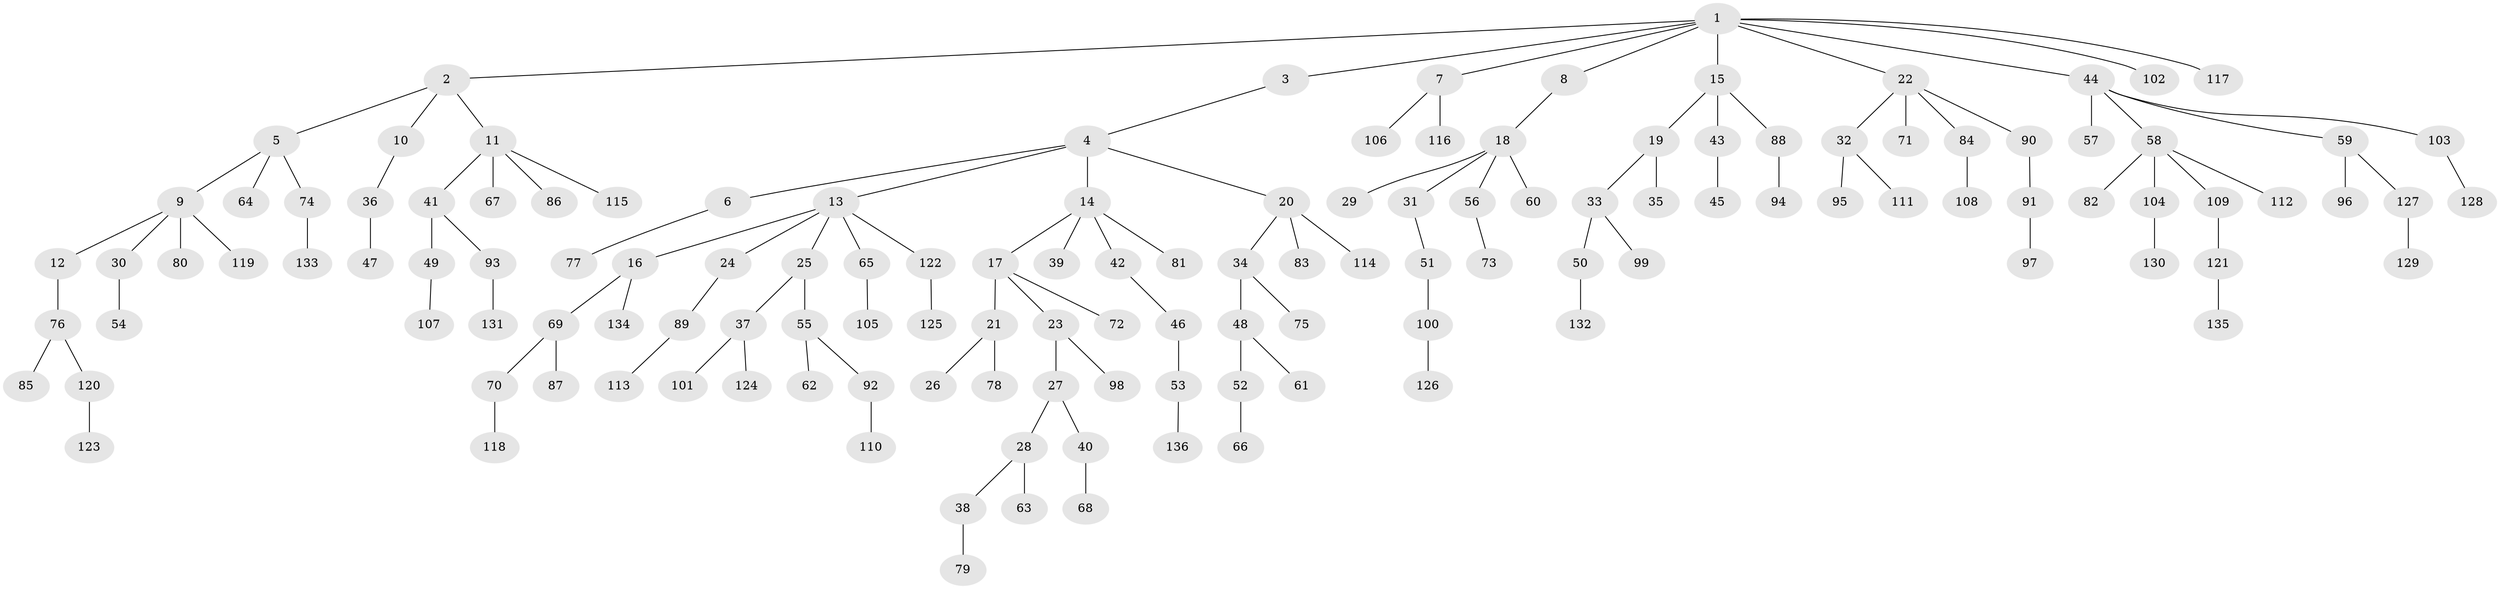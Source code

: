 // coarse degree distribution, {11: 0.025, 5: 0.025, 3: 0.1, 1: 0.7, 4: 0.075, 6: 0.025, 2: 0.05}
// Generated by graph-tools (version 1.1) at 2025/19/03/04/25 18:19:16]
// undirected, 136 vertices, 135 edges
graph export_dot {
graph [start="1"]
  node [color=gray90,style=filled];
  1;
  2;
  3;
  4;
  5;
  6;
  7;
  8;
  9;
  10;
  11;
  12;
  13;
  14;
  15;
  16;
  17;
  18;
  19;
  20;
  21;
  22;
  23;
  24;
  25;
  26;
  27;
  28;
  29;
  30;
  31;
  32;
  33;
  34;
  35;
  36;
  37;
  38;
  39;
  40;
  41;
  42;
  43;
  44;
  45;
  46;
  47;
  48;
  49;
  50;
  51;
  52;
  53;
  54;
  55;
  56;
  57;
  58;
  59;
  60;
  61;
  62;
  63;
  64;
  65;
  66;
  67;
  68;
  69;
  70;
  71;
  72;
  73;
  74;
  75;
  76;
  77;
  78;
  79;
  80;
  81;
  82;
  83;
  84;
  85;
  86;
  87;
  88;
  89;
  90;
  91;
  92;
  93;
  94;
  95;
  96;
  97;
  98;
  99;
  100;
  101;
  102;
  103;
  104;
  105;
  106;
  107;
  108;
  109;
  110;
  111;
  112;
  113;
  114;
  115;
  116;
  117;
  118;
  119;
  120;
  121;
  122;
  123;
  124;
  125;
  126;
  127;
  128;
  129;
  130;
  131;
  132;
  133;
  134;
  135;
  136;
  1 -- 2;
  1 -- 3;
  1 -- 7;
  1 -- 8;
  1 -- 15;
  1 -- 22;
  1 -- 44;
  1 -- 102;
  1 -- 117;
  2 -- 5;
  2 -- 10;
  2 -- 11;
  3 -- 4;
  4 -- 6;
  4 -- 13;
  4 -- 14;
  4 -- 20;
  5 -- 9;
  5 -- 64;
  5 -- 74;
  6 -- 77;
  7 -- 106;
  7 -- 116;
  8 -- 18;
  9 -- 12;
  9 -- 30;
  9 -- 80;
  9 -- 119;
  10 -- 36;
  11 -- 41;
  11 -- 67;
  11 -- 86;
  11 -- 115;
  12 -- 76;
  13 -- 16;
  13 -- 24;
  13 -- 25;
  13 -- 65;
  13 -- 122;
  14 -- 17;
  14 -- 39;
  14 -- 42;
  14 -- 81;
  15 -- 19;
  15 -- 43;
  15 -- 88;
  16 -- 69;
  16 -- 134;
  17 -- 21;
  17 -- 23;
  17 -- 72;
  18 -- 29;
  18 -- 31;
  18 -- 56;
  18 -- 60;
  19 -- 33;
  19 -- 35;
  20 -- 34;
  20 -- 83;
  20 -- 114;
  21 -- 26;
  21 -- 78;
  22 -- 32;
  22 -- 71;
  22 -- 84;
  22 -- 90;
  23 -- 27;
  23 -- 98;
  24 -- 89;
  25 -- 37;
  25 -- 55;
  27 -- 28;
  27 -- 40;
  28 -- 38;
  28 -- 63;
  30 -- 54;
  31 -- 51;
  32 -- 95;
  32 -- 111;
  33 -- 50;
  33 -- 99;
  34 -- 48;
  34 -- 75;
  36 -- 47;
  37 -- 101;
  37 -- 124;
  38 -- 79;
  40 -- 68;
  41 -- 49;
  41 -- 93;
  42 -- 46;
  43 -- 45;
  44 -- 57;
  44 -- 58;
  44 -- 59;
  44 -- 103;
  46 -- 53;
  48 -- 52;
  48 -- 61;
  49 -- 107;
  50 -- 132;
  51 -- 100;
  52 -- 66;
  53 -- 136;
  55 -- 62;
  55 -- 92;
  56 -- 73;
  58 -- 82;
  58 -- 104;
  58 -- 109;
  58 -- 112;
  59 -- 96;
  59 -- 127;
  65 -- 105;
  69 -- 70;
  69 -- 87;
  70 -- 118;
  74 -- 133;
  76 -- 85;
  76 -- 120;
  84 -- 108;
  88 -- 94;
  89 -- 113;
  90 -- 91;
  91 -- 97;
  92 -- 110;
  93 -- 131;
  100 -- 126;
  103 -- 128;
  104 -- 130;
  109 -- 121;
  120 -- 123;
  121 -- 135;
  122 -- 125;
  127 -- 129;
}
